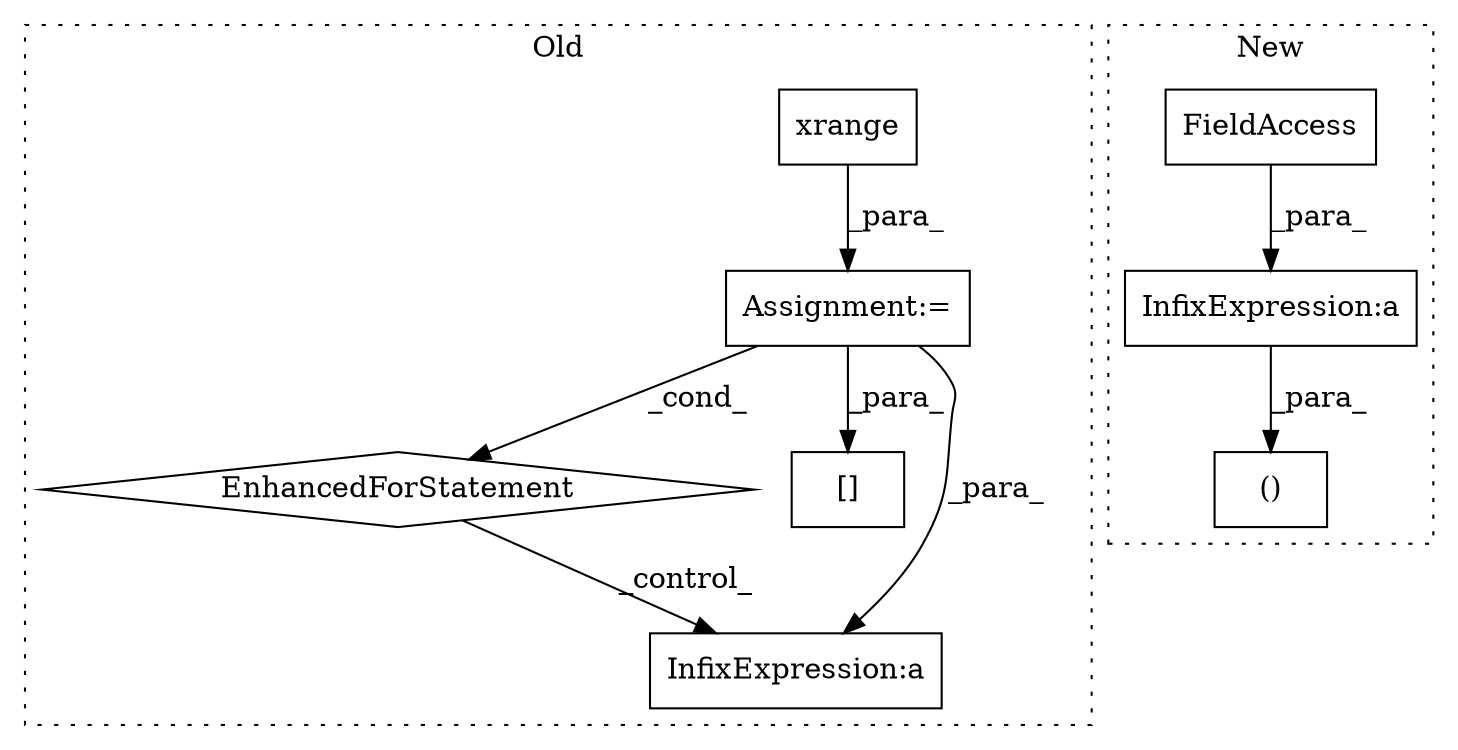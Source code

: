 digraph G {
subgraph cluster0 {
1 [label="xrange" a="32" s="2419,2441" l="7,1" shape="box"];
3 [label="Assignment:=" a="7" s="2357,2442" l="53,2" shape="box"];
4 [label="EnhancedForStatement" a="70" s="2357,2442" l="53,2" shape="diamond"];
5 [label="[]" a="2" s="2458,2465" l="5,1" shape="box"];
6 [label="InfixExpression:a" a="27" s="2478" l="3" shape="box"];
label = "Old";
style="dotted";
}
subgraph cluster1 {
2 [label="()" a="106" s="2187" l="66" shape="box"];
7 [label="InfixExpression:a" a="27" s="2233" l="3" shape="box"];
8 [label="FieldAccess" a="22" s="2211" l="22" shape="box"];
label = "New";
style="dotted";
}
1 -> 3 [label="_para_"];
3 -> 4 [label="_cond_"];
3 -> 6 [label="_para_"];
3 -> 5 [label="_para_"];
4 -> 6 [label="_control_"];
7 -> 2 [label="_para_"];
8 -> 7 [label="_para_"];
}